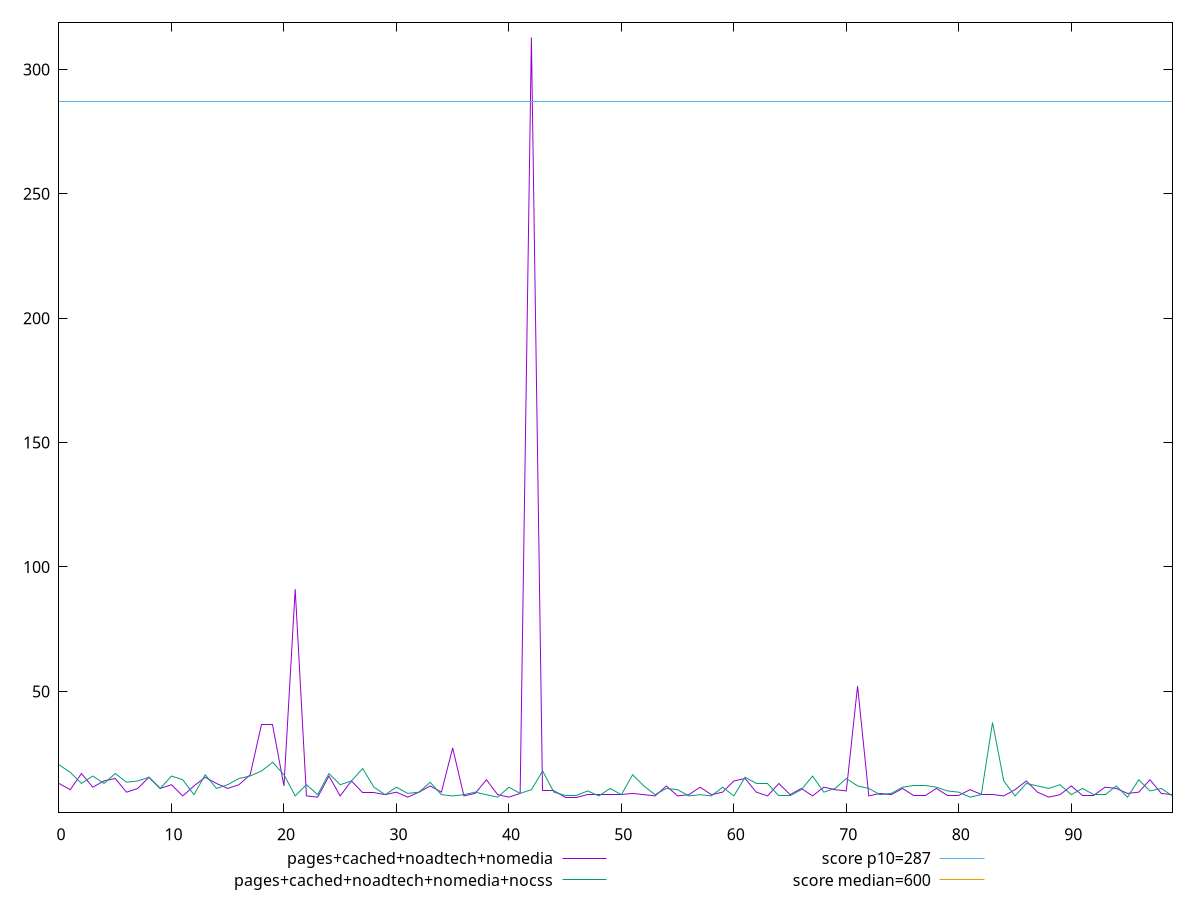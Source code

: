 reset

$pagesCachedNoadtechNomedia <<EOF
0 13
1 10.5
2 17
3 11.5
4 14
5 15
6 9.5
7 11
8 15.5
9 11
10 12.5
11 8
12 12
13 15.5
14 13
15 11
16 12.5
17 16.5
18 36.5
19 36.5
20 12
21 91.0694000000002
22 8
23 7.5
24 16
25 8
26 14
27 9.5
28 9.5
29 8.5
30 9.5
31 7.5
32 9.5
33 12
34 9.5
35 27.28139999999985
36 8
37 9
38 14.5
39 8.5
40 7.5
41 9
42 312.82235000000037
43 10
44 10
45 7.5
46 7.5
47 8.5
48 8.5
49 8.5
50 8.5
51 9
52 8.5
53 8
54 12
55 8
56 8.5
57 11.5
58 8.5
59 9.5
60 14
61 15
62 9.5
63 8
64 13
65 8.5
66 11
67 8
68 11.5
69 10.5
70 10
71 52.138299999999845
72 8
73 9
74 8.5
75 11
76 8
77 8
78 11
79 8
80 8
81 10.5
82 8.5
83 8.5
84 8
85 10.5
86 14
87 9.5
88 7.5
89 8.5
90 12
91 8
92 8
93 11.5
94 11
95 9
96 9.5
97 14.5
98 9
99 8.5
EOF

$pagesCachedNoadtechNomediaNocss <<EOF
0 20.5
1 17.5
2 13
3 16
4 13
5 17
6 13.5
7 14
8 15.5
9 11
10 16
11 14.5
12 8.5
13 16.5
14 11
15 12.5
16 15
17 16
18 18
19 21.5
20 16.5
21 8
22 12.5
23 8.5
24 17
25 12.5
26 14
27 19
28 11.5
29 8.5
30 11.5
31 9
32 9.5
33 13.5
34 8.5
35 8
36 8.5
37 9.5
38 8.5
39 7.5
40 11.5
41 9
42 10.5
43 18
44 9.5
45 8
46 8
47 10
48 8
49 11
50 8.5
51 16.5
52 12
53 8.5
54 11
55 10.5
56 8
57 8.5
58 8
59 11.5
60 8
61 15.5
62 13
63 13
64 8
65 8
66 10.5
67 16
68 9.5
69 11
70 15
71 12
72 11
73 8.5
74 9
75 11.5
76 12
77 12
78 11.5
79 10
80 9.5
81 7.5
82 8.5
83 37.5
84 14
85 8
86 13
87 12
88 11
89 12.5
90 8.5
91 11
92 8.5
93 8.5
94 12
95 7.5
96 14.5
97 10
98 11
99 8
EOF

set key outside below
set xrange [0:99]
set yrange [1.3935529999999927:318.9287970000004]
set trange [1.3935529999999927:318.9287970000004]
set terminal svg size 640, 520 enhanced background rgb 'white'
set output "report_00026_2021-02-22T21:38:55.199Z/total-blocking-time/comparison/line/3_vs_4.svg"

plot $pagesCachedNoadtechNomedia title "pages+cached+noadtech+nomedia" with line, \
     $pagesCachedNoadtechNomediaNocss title "pages+cached+noadtech+nomedia+nocss" with line, \
     287 title "score p10=287", \
     600 title "score median=600"

reset
